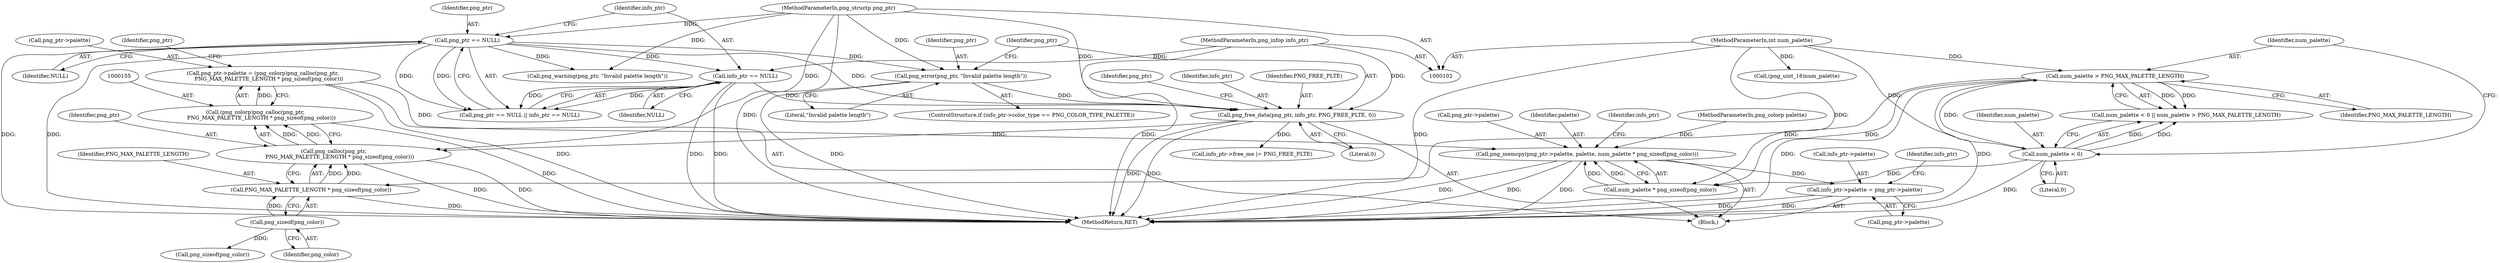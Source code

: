 digraph "1_Chrome_7f3d85b096f66870a15b37c2f40b219b2e292693_21@integer" {
"1000150" [label="(Call,png_ptr->palette = (png_colorp)png_calloc(png_ptr,\n       PNG_MAX_PALETTE_LENGTH * png_sizeof(png_color)))"];
"1000154" [label="(Call,(png_colorp)png_calloc(png_ptr,\n       PNG_MAX_PALETTE_LENGTH * png_sizeof(png_color)))"];
"1000156" [label="(Call,png_calloc(png_ptr,\n       PNG_MAX_PALETTE_LENGTH * png_sizeof(png_color)))"];
"1000145" [label="(Call,png_free_data(png_ptr, info_ptr, PNG_FREE_PLTE, 0))"];
"1000114" [label="(Call,png_ptr == NULL)"];
"1000103" [label="(MethodParameterIn,png_structp png_ptr)"];
"1000136" [label="(Call,png_error(png_ptr, \"Invalid palette length\"))"];
"1000117" [label="(Call,info_ptr == NULL)"];
"1000104" [label="(MethodParameterIn,png_infop info_ptr)"];
"1000158" [label="(Call,PNG_MAX_PALETTE_LENGTH * png_sizeof(png_color))"];
"1000126" [label="(Call,num_palette > PNG_MAX_PALETTE_LENGTH)"];
"1000123" [label="(Call,num_palette < 0)"];
"1000106" [label="(MethodParameterIn,int num_palette)"];
"1000160" [label="(Call,png_sizeof(png_color))"];
"1000162" [label="(Call,png_memcpy(png_ptr->palette, palette, num_palette * png_sizeof(png_color)))"];
"1000171" [label="(Call,info_ptr->palette = png_ptr->palette)"];
"1000159" [label="(Identifier,PNG_MAX_PALETTE_LENGTH)"];
"1000156" [label="(Call,png_calloc(png_ptr,\n       PNG_MAX_PALETTE_LENGTH * png_sizeof(png_color)))"];
"1000189" [label="(Call,info_ptr->free_me |= PNG_FREE_PLTE)"];
"1000162" [label="(Call,png_memcpy(png_ptr->palette, palette, num_palette * png_sizeof(png_color)))"];
"1000151" [label="(Call,png_ptr->palette)"];
"1000148" [label="(Identifier,PNG_FREE_PLTE)"];
"1000114" [label="(Call,png_ptr == NULL)"];
"1000163" [label="(Call,png_ptr->palette)"];
"1000146" [label="(Identifier,png_ptr)"];
"1000150" [label="(Call,png_ptr->palette = (png_colorp)png_calloc(png_ptr,\n       PNG_MAX_PALETTE_LENGTH * png_sizeof(png_color)))"];
"1000116" [label="(Identifier,NULL)"];
"1000117" [label="(Call,info_ptr == NULL)"];
"1000141" [label="(Call,png_warning(png_ptr, \"Invalid palette length\"))"];
"1000169" [label="(Call,png_sizeof(png_color))"];
"1000166" [label="(Identifier,palette)"];
"1000171" [label="(Call,info_ptr->palette = png_ptr->palette)"];
"1000154" [label="(Call,(png_colorp)png_calloc(png_ptr,\n       PNG_MAX_PALETTE_LENGTH * png_sizeof(png_color)))"];
"1000137" [label="(Identifier,png_ptr)"];
"1000149" [label="(Literal,0)"];
"1000127" [label="(Identifier,num_palette)"];
"1000173" [label="(Identifier,info_ptr)"];
"1000115" [label="(Identifier,png_ptr)"];
"1000160" [label="(Call,png_sizeof(png_color))"];
"1000103" [label="(MethodParameterIn,png_structp png_ptr)"];
"1000172" [label="(Call,info_ptr->palette)"];
"1000157" [label="(Identifier,png_ptr)"];
"1000126" [label="(Call,num_palette > PNG_MAX_PALETTE_LENGTH)"];
"1000158" [label="(Call,PNG_MAX_PALETTE_LENGTH * png_sizeof(png_color))"];
"1000161" [label="(Identifier,png_color)"];
"1000128" [label="(Identifier,PNG_MAX_PALETTE_LENGTH)"];
"1000107" [label="(Block,)"];
"1000164" [label="(Identifier,png_ptr)"];
"1000145" [label="(Call,png_free_data(png_ptr, info_ptr, PNG_FREE_PLTE, 0))"];
"1000125" [label="(Literal,0)"];
"1000130" [label="(ControlStructure,if (info_ptr->color_type == PNG_COLOR_TYPE_PALETTE))"];
"1000119" [label="(Identifier,NULL)"];
"1000180" [label="(Identifier,info_ptr)"];
"1000138" [label="(Literal,\"Invalid palette length\")"];
"1000167" [label="(Call,num_palette * png_sizeof(png_color))"];
"1000123" [label="(Call,num_palette < 0)"];
"1000136" [label="(Call,png_error(png_ptr, \"Invalid palette length\"))"];
"1000152" [label="(Identifier,png_ptr)"];
"1000106" [label="(MethodParameterIn,int num_palette)"];
"1000124" [label="(Identifier,num_palette)"];
"1000105" [label="(MethodParameterIn,png_colorp palette)"];
"1000147" [label="(Identifier,info_ptr)"];
"1000175" [label="(Call,png_ptr->palette)"];
"1000104" [label="(MethodParameterIn,png_infop info_ptr)"];
"1000199" [label="(MethodReturn,RET)"];
"1000118" [label="(Identifier,info_ptr)"];
"1000113" [label="(Call,png_ptr == NULL || info_ptr == NULL)"];
"1000186" [label="(Call,(png_uint_16)num_palette)"];
"1000122" [label="(Call,num_palette < 0 || num_palette > PNG_MAX_PALETTE_LENGTH)"];
"1000150" -> "1000107"  [label="AST: "];
"1000150" -> "1000154"  [label="CFG: "];
"1000151" -> "1000150"  [label="AST: "];
"1000154" -> "1000150"  [label="AST: "];
"1000164" -> "1000150"  [label="CFG: "];
"1000150" -> "1000199"  [label="DDG: "];
"1000154" -> "1000150"  [label="DDG: "];
"1000150" -> "1000162"  [label="DDG: "];
"1000154" -> "1000156"  [label="CFG: "];
"1000155" -> "1000154"  [label="AST: "];
"1000156" -> "1000154"  [label="AST: "];
"1000154" -> "1000199"  [label="DDG: "];
"1000156" -> "1000154"  [label="DDG: "];
"1000156" -> "1000154"  [label="DDG: "];
"1000156" -> "1000158"  [label="CFG: "];
"1000157" -> "1000156"  [label="AST: "];
"1000158" -> "1000156"  [label="AST: "];
"1000156" -> "1000199"  [label="DDG: "];
"1000156" -> "1000199"  [label="DDG: "];
"1000145" -> "1000156"  [label="DDG: "];
"1000103" -> "1000156"  [label="DDG: "];
"1000158" -> "1000156"  [label="DDG: "];
"1000158" -> "1000156"  [label="DDG: "];
"1000145" -> "1000107"  [label="AST: "];
"1000145" -> "1000149"  [label="CFG: "];
"1000146" -> "1000145"  [label="AST: "];
"1000147" -> "1000145"  [label="AST: "];
"1000148" -> "1000145"  [label="AST: "];
"1000149" -> "1000145"  [label="AST: "];
"1000152" -> "1000145"  [label="CFG: "];
"1000145" -> "1000199"  [label="DDG: "];
"1000145" -> "1000199"  [label="DDG: "];
"1000114" -> "1000145"  [label="DDG: "];
"1000136" -> "1000145"  [label="DDG: "];
"1000103" -> "1000145"  [label="DDG: "];
"1000117" -> "1000145"  [label="DDG: "];
"1000104" -> "1000145"  [label="DDG: "];
"1000145" -> "1000189"  [label="DDG: "];
"1000114" -> "1000113"  [label="AST: "];
"1000114" -> "1000116"  [label="CFG: "];
"1000115" -> "1000114"  [label="AST: "];
"1000116" -> "1000114"  [label="AST: "];
"1000118" -> "1000114"  [label="CFG: "];
"1000113" -> "1000114"  [label="CFG: "];
"1000114" -> "1000199"  [label="DDG: "];
"1000114" -> "1000199"  [label="DDG: "];
"1000114" -> "1000113"  [label="DDG: "];
"1000114" -> "1000113"  [label="DDG: "];
"1000103" -> "1000114"  [label="DDG: "];
"1000114" -> "1000117"  [label="DDG: "];
"1000114" -> "1000136"  [label="DDG: "];
"1000114" -> "1000141"  [label="DDG: "];
"1000103" -> "1000102"  [label="AST: "];
"1000103" -> "1000199"  [label="DDG: "];
"1000103" -> "1000136"  [label="DDG: "];
"1000103" -> "1000141"  [label="DDG: "];
"1000136" -> "1000130"  [label="AST: "];
"1000136" -> "1000138"  [label="CFG: "];
"1000137" -> "1000136"  [label="AST: "];
"1000138" -> "1000136"  [label="AST: "];
"1000146" -> "1000136"  [label="CFG: "];
"1000136" -> "1000199"  [label="DDG: "];
"1000117" -> "1000113"  [label="AST: "];
"1000117" -> "1000119"  [label="CFG: "];
"1000118" -> "1000117"  [label="AST: "];
"1000119" -> "1000117"  [label="AST: "];
"1000113" -> "1000117"  [label="CFG: "];
"1000117" -> "1000199"  [label="DDG: "];
"1000117" -> "1000199"  [label="DDG: "];
"1000117" -> "1000113"  [label="DDG: "];
"1000117" -> "1000113"  [label="DDG: "];
"1000104" -> "1000117"  [label="DDG: "];
"1000104" -> "1000102"  [label="AST: "];
"1000104" -> "1000199"  [label="DDG: "];
"1000158" -> "1000160"  [label="CFG: "];
"1000159" -> "1000158"  [label="AST: "];
"1000160" -> "1000158"  [label="AST: "];
"1000158" -> "1000199"  [label="DDG: "];
"1000126" -> "1000158"  [label="DDG: "];
"1000160" -> "1000158"  [label="DDG: "];
"1000126" -> "1000122"  [label="AST: "];
"1000126" -> "1000128"  [label="CFG: "];
"1000127" -> "1000126"  [label="AST: "];
"1000128" -> "1000126"  [label="AST: "];
"1000122" -> "1000126"  [label="CFG: "];
"1000126" -> "1000199"  [label="DDG: "];
"1000126" -> "1000199"  [label="DDG: "];
"1000126" -> "1000122"  [label="DDG: "];
"1000126" -> "1000122"  [label="DDG: "];
"1000123" -> "1000126"  [label="DDG: "];
"1000106" -> "1000126"  [label="DDG: "];
"1000126" -> "1000167"  [label="DDG: "];
"1000123" -> "1000122"  [label="AST: "];
"1000123" -> "1000125"  [label="CFG: "];
"1000124" -> "1000123"  [label="AST: "];
"1000125" -> "1000123"  [label="AST: "];
"1000127" -> "1000123"  [label="CFG: "];
"1000122" -> "1000123"  [label="CFG: "];
"1000123" -> "1000199"  [label="DDG: "];
"1000123" -> "1000122"  [label="DDG: "];
"1000123" -> "1000122"  [label="DDG: "];
"1000106" -> "1000123"  [label="DDG: "];
"1000123" -> "1000167"  [label="DDG: "];
"1000106" -> "1000102"  [label="AST: "];
"1000106" -> "1000199"  [label="DDG: "];
"1000106" -> "1000167"  [label="DDG: "];
"1000106" -> "1000186"  [label="DDG: "];
"1000160" -> "1000161"  [label="CFG: "];
"1000161" -> "1000160"  [label="AST: "];
"1000160" -> "1000169"  [label="DDG: "];
"1000162" -> "1000107"  [label="AST: "];
"1000162" -> "1000167"  [label="CFG: "];
"1000163" -> "1000162"  [label="AST: "];
"1000166" -> "1000162"  [label="AST: "];
"1000167" -> "1000162"  [label="AST: "];
"1000173" -> "1000162"  [label="CFG: "];
"1000162" -> "1000199"  [label="DDG: "];
"1000162" -> "1000199"  [label="DDG: "];
"1000162" -> "1000199"  [label="DDG: "];
"1000105" -> "1000162"  [label="DDG: "];
"1000167" -> "1000162"  [label="DDG: "];
"1000167" -> "1000162"  [label="DDG: "];
"1000162" -> "1000171"  [label="DDG: "];
"1000171" -> "1000107"  [label="AST: "];
"1000171" -> "1000175"  [label="CFG: "];
"1000172" -> "1000171"  [label="AST: "];
"1000175" -> "1000171"  [label="AST: "];
"1000180" -> "1000171"  [label="CFG: "];
"1000171" -> "1000199"  [label="DDG: "];
"1000171" -> "1000199"  [label="DDG: "];
}
